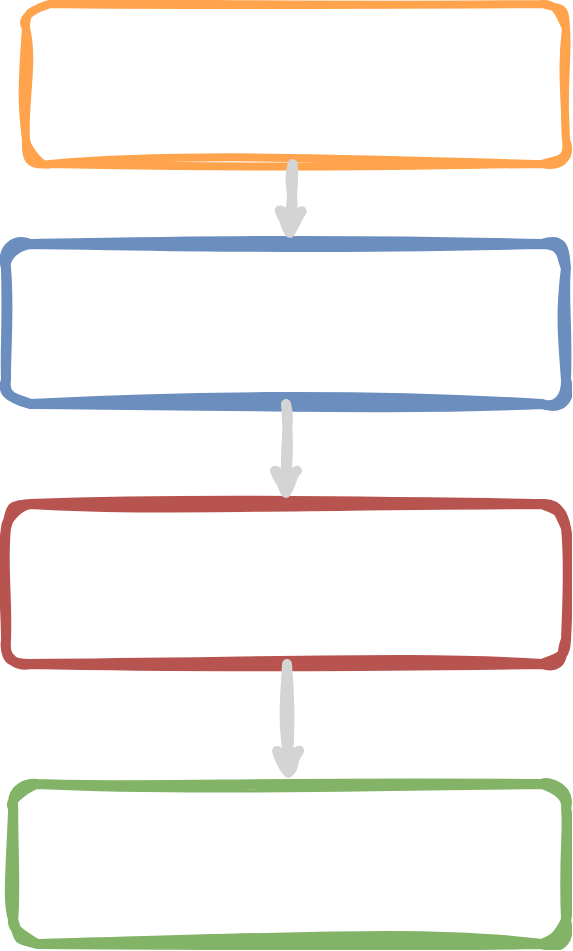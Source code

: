 <mxfile version="26.0.14">
  <diagram name="Seite-1" id="0VJdLC_J9bLSd-ELZ-hq">
    <mxGraphModel dx="1050" dy="522" grid="1" gridSize="10" guides="1" tooltips="1" connect="1" arrows="1" fold="1" page="1" pageScale="1" pageWidth="827" pageHeight="1169" math="0" shadow="0">
      <root>
        <mxCell id="0" />
        <mxCell id="1" parent="0" />
        <mxCell id="0lLUbN52D8RDaP7WbQPi-5" value="&lt;font style=&quot;color: rgb(255, 255, 255);&quot;&gt;Designer use native language to describe Use Case&lt;/font&gt;" style="rounded=1;whiteSpace=wrap;html=1;textShadow=0;shadow=0;sketch=1;curveFitting=1;jiggle=2;fillColor=none;strokeColor=light-dark(#ffa34d, #446e2c);strokeWidth=4;fontSize=16;" parent="1" vertex="1">
          <mxGeometry x="60" y="100" width="270" height="80" as="geometry" />
        </mxCell>
        <mxCell id="0lLUbN52D8RDaP7WbQPi-6" value="&lt;font style=&quot;color: light-dark(rgb(255, 255, 255), rgb(237, 237, 237));&quot;&gt;TMF AIVA recommend TMF Open API specifications for this Use Case&lt;/font&gt;" style="rounded=1;whiteSpace=wrap;html=1;textShadow=0;shadow=0;sketch=1;curveFitting=1;jiggle=2;fillColor=none;strokeColor=#6c8ebf;strokeWidth=5;fontSize=16;" parent="1" vertex="1">
          <mxGeometry x="50" y="220" width="280" height="80" as="geometry" />
        </mxCell>
        <mxCell id="0lLUbN52D8RDaP7WbQPi-8" value="&lt;font style=&quot;color: light-dark(rgb(255, 255, 255), rgb(237, 237, 237));&quot;&gt;Recieve List of recommended API from DT Catalog&lt;/font&gt;" style="rounded=1;whiteSpace=wrap;html=1;textShadow=0;shadow=0;sketch=1;curveFitting=1;jiggle=2;fillColor=none;strokeColor=#82b366;strokeWidth=5;fontSize=16;" parent="1" vertex="1">
          <mxGeometry x="53.6" y="490" width="276.4" height="80" as="geometry" />
        </mxCell>
        <mxCell id="0lLUbN52D8RDaP7WbQPi-9" value="&lt;font style=&quot;color: light-dark(rgb(255, 255, 255), rgb(237, 237, 237));&quot;&gt;Use TMF Open API artifacts (user guide, specification) for search in DT API Catalog (Tardis)&lt;/font&gt;" style="rounded=1;whiteSpace=wrap;html=1;textShadow=0;shadow=0;sketch=1;curveFitting=1;jiggle=2;fillColor=none;strokeColor=#b85450;strokeWidth=5;fontSize=16;" parent="1" vertex="1">
          <mxGeometry x="50" y="350" width="280" height="80" as="geometry" />
        </mxCell>
        <mxCell id="0lLUbN52D8RDaP7WbQPi-11" value="" style="endArrow=classic;html=1;rounded=0;textShadow=0;shadow=0;sketch=1;curveFitting=1;jiggle=2;strokeColor=light-dark(#d4d4d4, #ededed);strokeWidth=5;" parent="1" source="0lLUbN52D8RDaP7WbQPi-5" target="0lLUbN52D8RDaP7WbQPi-6" edge="1">
          <mxGeometry width="50" height="50" relative="1" as="geometry">
            <mxPoint x="90" y="380" as="sourcePoint" />
            <mxPoint x="290" y="510" as="targetPoint" />
          </mxGeometry>
        </mxCell>
        <mxCell id="0lLUbN52D8RDaP7WbQPi-13" value="" style="endArrow=classic;html=1;rounded=0;textShadow=0;shadow=0;sketch=1;curveFitting=1;jiggle=2;strokeColor=light-dark(#d4d4d4, #ededed);strokeWidth=5;" parent="1" source="0lLUbN52D8RDaP7WbQPi-6" target="0lLUbN52D8RDaP7WbQPi-9" edge="1">
          <mxGeometry width="50" height="50" relative="1" as="geometry">
            <mxPoint x="90" y="480" as="sourcePoint" />
            <mxPoint x="290" y="510" as="targetPoint" />
          </mxGeometry>
        </mxCell>
        <mxCell id="0lLUbN52D8RDaP7WbQPi-14" value="" style="endArrow=classic;html=1;rounded=0;textShadow=0;shadow=0;sketch=1;curveFitting=1;jiggle=2;strokeColor=light-dark(#d4d4d4, #ededed);strokeWidth=5;" parent="1" source="0lLUbN52D8RDaP7WbQPi-9" target="0lLUbN52D8RDaP7WbQPi-8" edge="1">
          <mxGeometry width="50" height="50" relative="1" as="geometry">
            <mxPoint x="370.0" y="460" as="sourcePoint" />
            <mxPoint x="276.4" y="500" as="targetPoint" />
          </mxGeometry>
        </mxCell>
      </root>
    </mxGraphModel>
  </diagram>
</mxfile>

